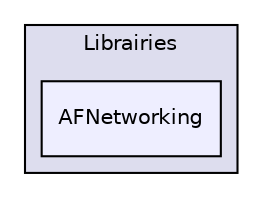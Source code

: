 digraph "/Volumes/UserData/Dev/woda-iphone/Sources/Librairies/AFNetworking" {
  compound=true
  node [ fontsize="10", fontname="Helvetica"];
  edge [ labelfontsize="10", labelfontname="Helvetica"];
  subgraph clusterdir_033e8ea12b7e481dd4143fe4abc46420 {
    graph [ bgcolor="#ddddee", pencolor="black", label="Librairies" fontname="Helvetica", fontsize="10", URL="dir_033e8ea12b7e481dd4143fe4abc46420.html"]
  dir_591b883bba312619bcf668bfd9847e44 [shape=box, label="AFNetworking", style="filled", fillcolor="#eeeeff", pencolor="black", URL="dir_591b883bba312619bcf668bfd9847e44.html"];
  }
}
